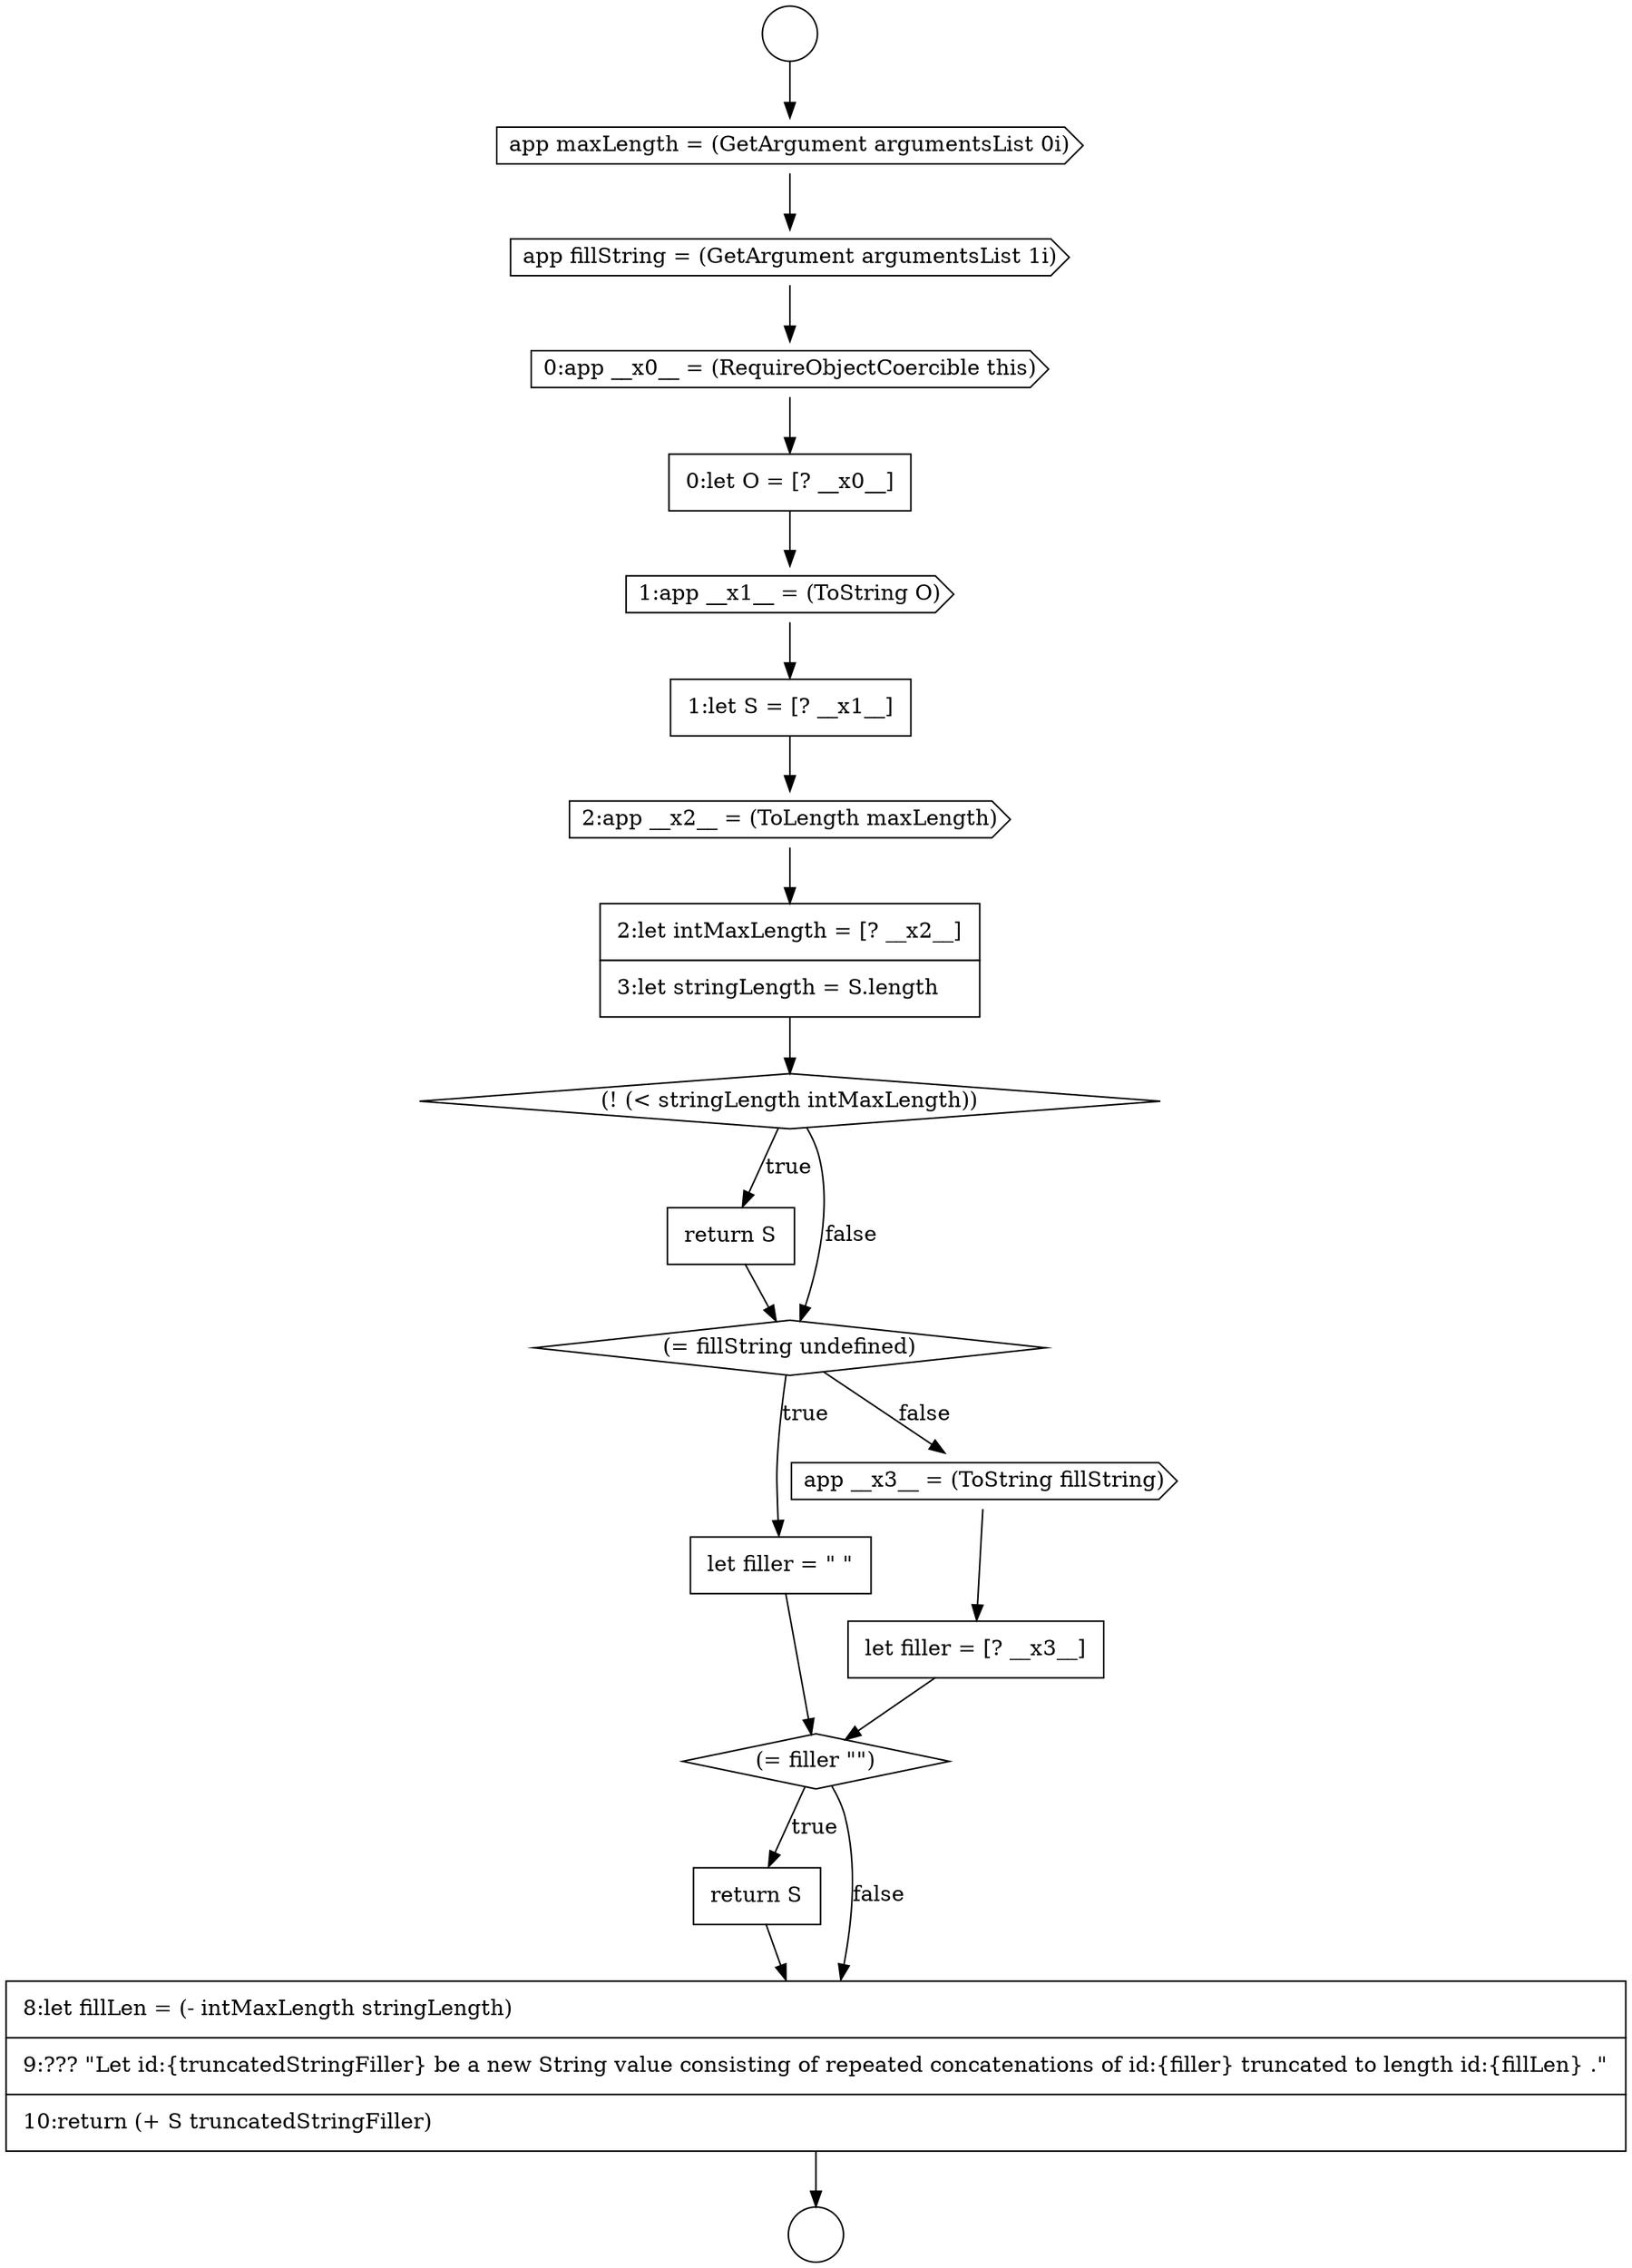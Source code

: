 digraph {
  node12383 [shape=cds, label=<<font color="black">0:app __x0__ = (RequireObjectCoercible this)</font>> color="black" fillcolor="white" style=filled]
  node12388 [shape=none, margin=0, label=<<font color="black">
    <table border="0" cellborder="1" cellspacing="0" cellpadding="10">
      <tr><td align="left">2:let intMaxLength = [? __x2__]</td></tr>
      <tr><td align="left">3:let stringLength = S.length</td></tr>
    </table>
  </font>> color="black" fillcolor="white" style=filled]
  node12394 [shape=none, margin=0, label=<<font color="black">
    <table border="0" cellborder="1" cellspacing="0" cellpadding="10">
      <tr><td align="left">let filler = [? __x3__]</td></tr>
    </table>
  </font>> color="black" fillcolor="white" style=filled]
  node12392 [shape=none, margin=0, label=<<font color="black">
    <table border="0" cellborder="1" cellspacing="0" cellpadding="10">
      <tr><td align="left">let filler = &quot; &quot;</td></tr>
    </table>
  </font>> color="black" fillcolor="white" style=filled]
  node12379 [shape=circle label=" " color="black" fillcolor="white" style=filled]
  node12385 [shape=cds, label=<<font color="black">1:app __x1__ = (ToString O)</font>> color="black" fillcolor="white" style=filled]
  node12393 [shape=cds, label=<<font color="black">app __x3__ = (ToString fillString)</font>> color="black" fillcolor="white" style=filled]
  node12389 [shape=diamond, label=<<font color="black">(! (&lt; stringLength intMaxLength))</font>> color="black" fillcolor="white" style=filled]
  node12386 [shape=none, margin=0, label=<<font color="black">
    <table border="0" cellborder="1" cellspacing="0" cellpadding="10">
      <tr><td align="left">1:let S = [? __x1__]</td></tr>
    </table>
  </font>> color="black" fillcolor="white" style=filled]
  node12381 [shape=cds, label=<<font color="black">app maxLength = (GetArgument argumentsList 0i)</font>> color="black" fillcolor="white" style=filled]
  node12390 [shape=none, margin=0, label=<<font color="black">
    <table border="0" cellborder="1" cellspacing="0" cellpadding="10">
      <tr><td align="left">return S</td></tr>
    </table>
  </font>> color="black" fillcolor="white" style=filled]
  node12396 [shape=none, margin=0, label=<<font color="black">
    <table border="0" cellborder="1" cellspacing="0" cellpadding="10">
      <tr><td align="left">return S</td></tr>
    </table>
  </font>> color="black" fillcolor="white" style=filled]
  node12387 [shape=cds, label=<<font color="black">2:app __x2__ = (ToLength maxLength)</font>> color="black" fillcolor="white" style=filled]
  node12397 [shape=none, margin=0, label=<<font color="black">
    <table border="0" cellborder="1" cellspacing="0" cellpadding="10">
      <tr><td align="left">8:let fillLen = (- intMaxLength stringLength)</td></tr>
      <tr><td align="left">9:??? &quot;Let id:{truncatedStringFiller} be a new String value consisting of repeated concatenations of id:{filler} truncated to length id:{fillLen} .&quot;</td></tr>
      <tr><td align="left">10:return (+ S truncatedStringFiller)</td></tr>
    </table>
  </font>> color="black" fillcolor="white" style=filled]
  node12382 [shape=cds, label=<<font color="black">app fillString = (GetArgument argumentsList 1i)</font>> color="black" fillcolor="white" style=filled]
  node12391 [shape=diamond, label=<<font color="black">(= fillString undefined)</font>> color="black" fillcolor="white" style=filled]
  node12380 [shape=circle label=" " color="black" fillcolor="white" style=filled]
  node12395 [shape=diamond, label=<<font color="black">(= filler &quot;&quot;)</font>> color="black" fillcolor="white" style=filled]
  node12384 [shape=none, margin=0, label=<<font color="black">
    <table border="0" cellborder="1" cellspacing="0" cellpadding="10">
      <tr><td align="left">0:let O = [? __x0__]</td></tr>
    </table>
  </font>> color="black" fillcolor="white" style=filled]
  node12394 -> node12395 [ color="black"]
  node12397 -> node12380 [ color="black"]
  node12392 -> node12395 [ color="black"]
  node12393 -> node12394 [ color="black"]
  node12382 -> node12383 [ color="black"]
  node12386 -> node12387 [ color="black"]
  node12391 -> node12392 [label=<<font color="black">true</font>> color="black"]
  node12391 -> node12393 [label=<<font color="black">false</font>> color="black"]
  node12395 -> node12396 [label=<<font color="black">true</font>> color="black"]
  node12395 -> node12397 [label=<<font color="black">false</font>> color="black"]
  node12396 -> node12397 [ color="black"]
  node12384 -> node12385 [ color="black"]
  node12381 -> node12382 [ color="black"]
  node12390 -> node12391 [ color="black"]
  node12379 -> node12381 [ color="black"]
  node12385 -> node12386 [ color="black"]
  node12389 -> node12390 [label=<<font color="black">true</font>> color="black"]
  node12389 -> node12391 [label=<<font color="black">false</font>> color="black"]
  node12387 -> node12388 [ color="black"]
  node12388 -> node12389 [ color="black"]
  node12383 -> node12384 [ color="black"]
}
